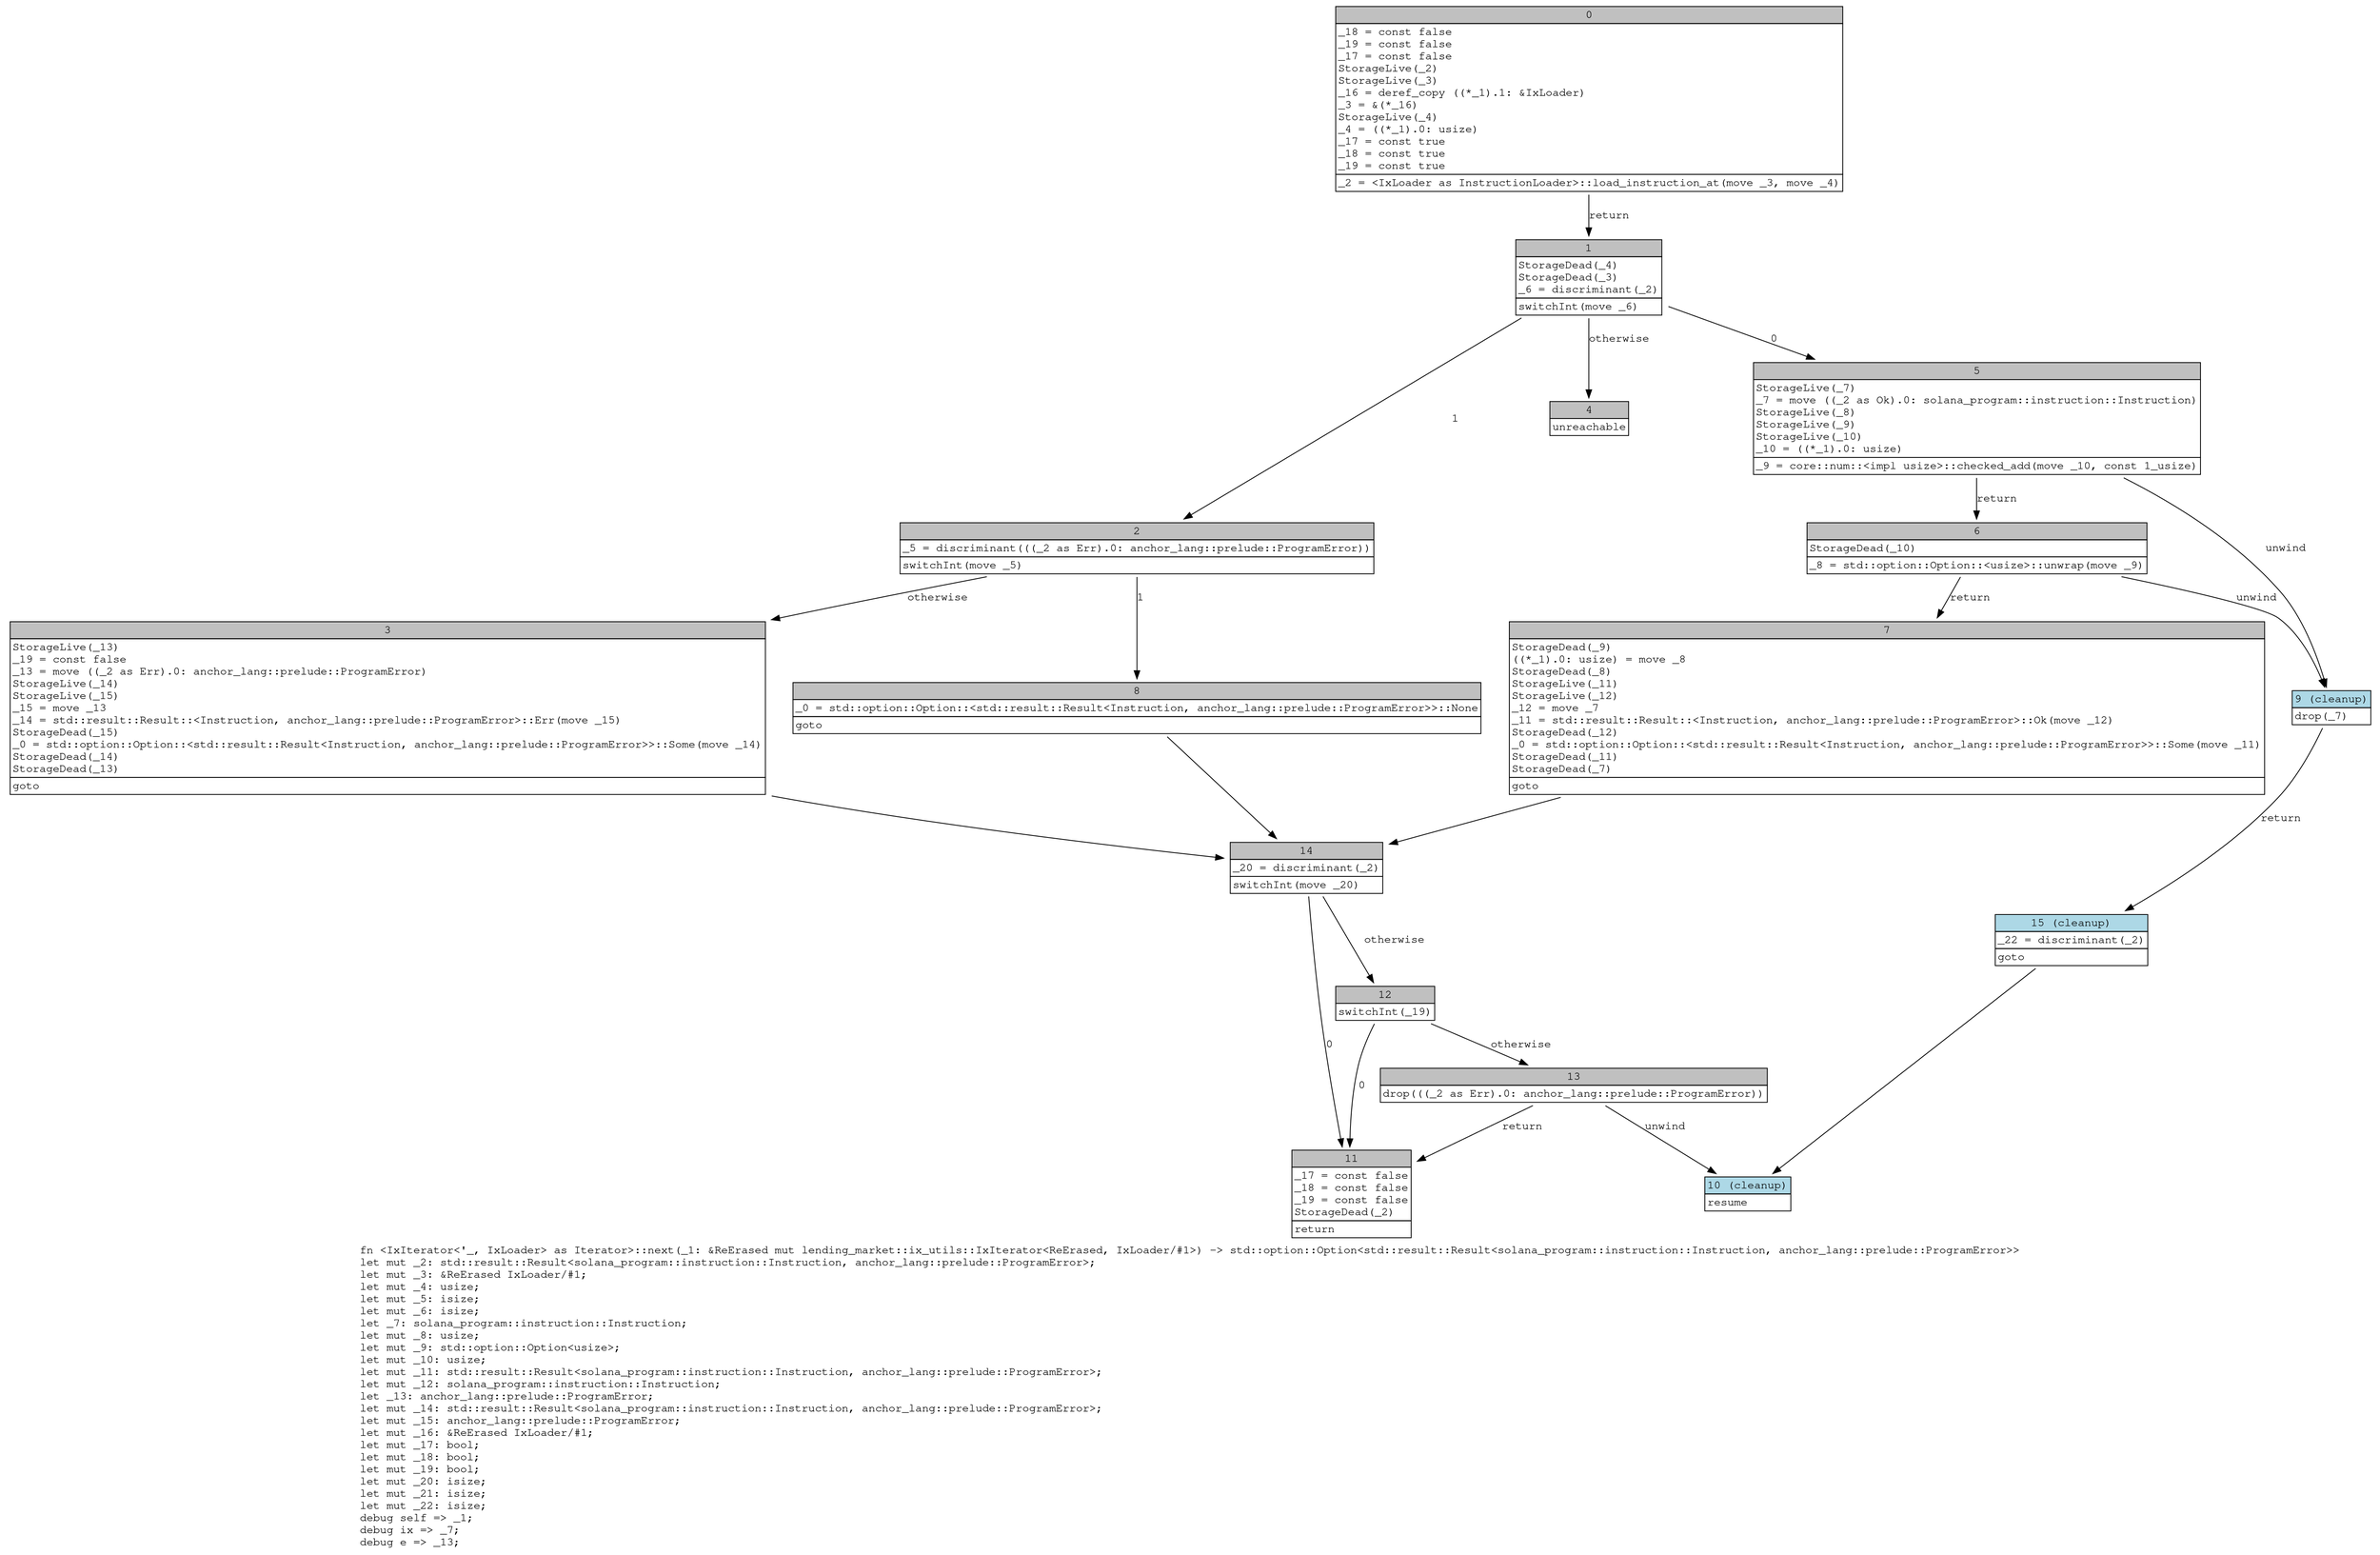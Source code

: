 digraph Mir_0_1145 {
    graph [fontname="Courier, monospace"];
    node [fontname="Courier, monospace"];
    edge [fontname="Courier, monospace"];
    label=<fn &lt;IxIterator&lt;'_, IxLoader&gt; as Iterator&gt;::next(_1: &amp;ReErased mut lending_market::ix_utils::IxIterator&lt;ReErased, IxLoader/#1&gt;) -&gt; std::option::Option&lt;std::result::Result&lt;solana_program::instruction::Instruction, anchor_lang::prelude::ProgramError&gt;&gt;<br align="left"/>let mut _2: std::result::Result&lt;solana_program::instruction::Instruction, anchor_lang::prelude::ProgramError&gt;;<br align="left"/>let mut _3: &amp;ReErased IxLoader/#1;<br align="left"/>let mut _4: usize;<br align="left"/>let mut _5: isize;<br align="left"/>let mut _6: isize;<br align="left"/>let _7: solana_program::instruction::Instruction;<br align="left"/>let mut _8: usize;<br align="left"/>let mut _9: std::option::Option&lt;usize&gt;;<br align="left"/>let mut _10: usize;<br align="left"/>let mut _11: std::result::Result&lt;solana_program::instruction::Instruction, anchor_lang::prelude::ProgramError&gt;;<br align="left"/>let mut _12: solana_program::instruction::Instruction;<br align="left"/>let _13: anchor_lang::prelude::ProgramError;<br align="left"/>let mut _14: std::result::Result&lt;solana_program::instruction::Instruction, anchor_lang::prelude::ProgramError&gt;;<br align="left"/>let mut _15: anchor_lang::prelude::ProgramError;<br align="left"/>let mut _16: &amp;ReErased IxLoader/#1;<br align="left"/>let mut _17: bool;<br align="left"/>let mut _18: bool;<br align="left"/>let mut _19: bool;<br align="left"/>let mut _20: isize;<br align="left"/>let mut _21: isize;<br align="left"/>let mut _22: isize;<br align="left"/>debug self =&gt; _1;<br align="left"/>debug ix =&gt; _7;<br align="left"/>debug e =&gt; _13;<br align="left"/>>;
    bb0__0_1145 [shape="none", label=<<table border="0" cellborder="1" cellspacing="0"><tr><td bgcolor="gray" align="center" colspan="1">0</td></tr><tr><td align="left" balign="left">_18 = const false<br/>_19 = const false<br/>_17 = const false<br/>StorageLive(_2)<br/>StorageLive(_3)<br/>_16 = deref_copy ((*_1).1: &amp;IxLoader)<br/>_3 = &amp;(*_16)<br/>StorageLive(_4)<br/>_4 = ((*_1).0: usize)<br/>_17 = const true<br/>_18 = const true<br/>_19 = const true<br/></td></tr><tr><td align="left">_2 = &lt;IxLoader as InstructionLoader&gt;::load_instruction_at(move _3, move _4)</td></tr></table>>];
    bb1__0_1145 [shape="none", label=<<table border="0" cellborder="1" cellspacing="0"><tr><td bgcolor="gray" align="center" colspan="1">1</td></tr><tr><td align="left" balign="left">StorageDead(_4)<br/>StorageDead(_3)<br/>_6 = discriminant(_2)<br/></td></tr><tr><td align="left">switchInt(move _6)</td></tr></table>>];
    bb2__0_1145 [shape="none", label=<<table border="0" cellborder="1" cellspacing="0"><tr><td bgcolor="gray" align="center" colspan="1">2</td></tr><tr><td align="left" balign="left">_5 = discriminant(((_2 as Err).0: anchor_lang::prelude::ProgramError))<br/></td></tr><tr><td align="left">switchInt(move _5)</td></tr></table>>];
    bb3__0_1145 [shape="none", label=<<table border="0" cellborder="1" cellspacing="0"><tr><td bgcolor="gray" align="center" colspan="1">3</td></tr><tr><td align="left" balign="left">StorageLive(_13)<br/>_19 = const false<br/>_13 = move ((_2 as Err).0: anchor_lang::prelude::ProgramError)<br/>StorageLive(_14)<br/>StorageLive(_15)<br/>_15 = move _13<br/>_14 = std::result::Result::&lt;Instruction, anchor_lang::prelude::ProgramError&gt;::Err(move _15)<br/>StorageDead(_15)<br/>_0 = std::option::Option::&lt;std::result::Result&lt;Instruction, anchor_lang::prelude::ProgramError&gt;&gt;::Some(move _14)<br/>StorageDead(_14)<br/>StorageDead(_13)<br/></td></tr><tr><td align="left">goto</td></tr></table>>];
    bb4__0_1145 [shape="none", label=<<table border="0" cellborder="1" cellspacing="0"><tr><td bgcolor="gray" align="center" colspan="1">4</td></tr><tr><td align="left">unreachable</td></tr></table>>];
    bb5__0_1145 [shape="none", label=<<table border="0" cellborder="1" cellspacing="0"><tr><td bgcolor="gray" align="center" colspan="1">5</td></tr><tr><td align="left" balign="left">StorageLive(_7)<br/>_7 = move ((_2 as Ok).0: solana_program::instruction::Instruction)<br/>StorageLive(_8)<br/>StorageLive(_9)<br/>StorageLive(_10)<br/>_10 = ((*_1).0: usize)<br/></td></tr><tr><td align="left">_9 = core::num::&lt;impl usize&gt;::checked_add(move _10, const 1_usize)</td></tr></table>>];
    bb6__0_1145 [shape="none", label=<<table border="0" cellborder="1" cellspacing="0"><tr><td bgcolor="gray" align="center" colspan="1">6</td></tr><tr><td align="left" balign="left">StorageDead(_10)<br/></td></tr><tr><td align="left">_8 = std::option::Option::&lt;usize&gt;::unwrap(move _9)</td></tr></table>>];
    bb7__0_1145 [shape="none", label=<<table border="0" cellborder="1" cellspacing="0"><tr><td bgcolor="gray" align="center" colspan="1">7</td></tr><tr><td align="left" balign="left">StorageDead(_9)<br/>((*_1).0: usize) = move _8<br/>StorageDead(_8)<br/>StorageLive(_11)<br/>StorageLive(_12)<br/>_12 = move _7<br/>_11 = std::result::Result::&lt;Instruction, anchor_lang::prelude::ProgramError&gt;::Ok(move _12)<br/>StorageDead(_12)<br/>_0 = std::option::Option::&lt;std::result::Result&lt;Instruction, anchor_lang::prelude::ProgramError&gt;&gt;::Some(move _11)<br/>StorageDead(_11)<br/>StorageDead(_7)<br/></td></tr><tr><td align="left">goto</td></tr></table>>];
    bb8__0_1145 [shape="none", label=<<table border="0" cellborder="1" cellspacing="0"><tr><td bgcolor="gray" align="center" colspan="1">8</td></tr><tr><td align="left" balign="left">_0 = std::option::Option::&lt;std::result::Result&lt;Instruction, anchor_lang::prelude::ProgramError&gt;&gt;::None<br/></td></tr><tr><td align="left">goto</td></tr></table>>];
    bb9__0_1145 [shape="none", label=<<table border="0" cellborder="1" cellspacing="0"><tr><td bgcolor="lightblue" align="center" colspan="1">9 (cleanup)</td></tr><tr><td align="left">drop(_7)</td></tr></table>>];
    bb10__0_1145 [shape="none", label=<<table border="0" cellborder="1" cellspacing="0"><tr><td bgcolor="lightblue" align="center" colspan="1">10 (cleanup)</td></tr><tr><td align="left">resume</td></tr></table>>];
    bb11__0_1145 [shape="none", label=<<table border="0" cellborder="1" cellspacing="0"><tr><td bgcolor="gray" align="center" colspan="1">11</td></tr><tr><td align="left" balign="left">_17 = const false<br/>_18 = const false<br/>_19 = const false<br/>StorageDead(_2)<br/></td></tr><tr><td align="left">return</td></tr></table>>];
    bb12__0_1145 [shape="none", label=<<table border="0" cellborder="1" cellspacing="0"><tr><td bgcolor="gray" align="center" colspan="1">12</td></tr><tr><td align="left">switchInt(_19)</td></tr></table>>];
    bb13__0_1145 [shape="none", label=<<table border="0" cellborder="1" cellspacing="0"><tr><td bgcolor="gray" align="center" colspan="1">13</td></tr><tr><td align="left">drop(((_2 as Err).0: anchor_lang::prelude::ProgramError))</td></tr></table>>];
    bb14__0_1145 [shape="none", label=<<table border="0" cellborder="1" cellspacing="0"><tr><td bgcolor="gray" align="center" colspan="1">14</td></tr><tr><td align="left" balign="left">_20 = discriminant(_2)<br/></td></tr><tr><td align="left">switchInt(move _20)</td></tr></table>>];
    bb15__0_1145 [shape="none", label=<<table border="0" cellborder="1" cellspacing="0"><tr><td bgcolor="lightblue" align="center" colspan="1">15 (cleanup)</td></tr><tr><td align="left" balign="left">_22 = discriminant(_2)<br/></td></tr><tr><td align="left">goto</td></tr></table>>];
    bb0__0_1145 -> bb1__0_1145 [label="return"];
    bb1__0_1145 -> bb5__0_1145 [label="0"];
    bb1__0_1145 -> bb2__0_1145 [label="1"];
    bb1__0_1145 -> bb4__0_1145 [label="otherwise"];
    bb2__0_1145 -> bb8__0_1145 [label="1"];
    bb2__0_1145 -> bb3__0_1145 [label="otherwise"];
    bb3__0_1145 -> bb14__0_1145 [label=""];
    bb5__0_1145 -> bb6__0_1145 [label="return"];
    bb5__0_1145 -> bb9__0_1145 [label="unwind"];
    bb6__0_1145 -> bb7__0_1145 [label="return"];
    bb6__0_1145 -> bb9__0_1145 [label="unwind"];
    bb7__0_1145 -> bb14__0_1145 [label=""];
    bb8__0_1145 -> bb14__0_1145 [label=""];
    bb9__0_1145 -> bb15__0_1145 [label="return"];
    bb12__0_1145 -> bb11__0_1145 [label="0"];
    bb12__0_1145 -> bb13__0_1145 [label="otherwise"];
    bb13__0_1145 -> bb11__0_1145 [label="return"];
    bb13__0_1145 -> bb10__0_1145 [label="unwind"];
    bb14__0_1145 -> bb11__0_1145 [label="0"];
    bb14__0_1145 -> bb12__0_1145 [label="otherwise"];
    bb15__0_1145 -> bb10__0_1145 [label=""];
}
